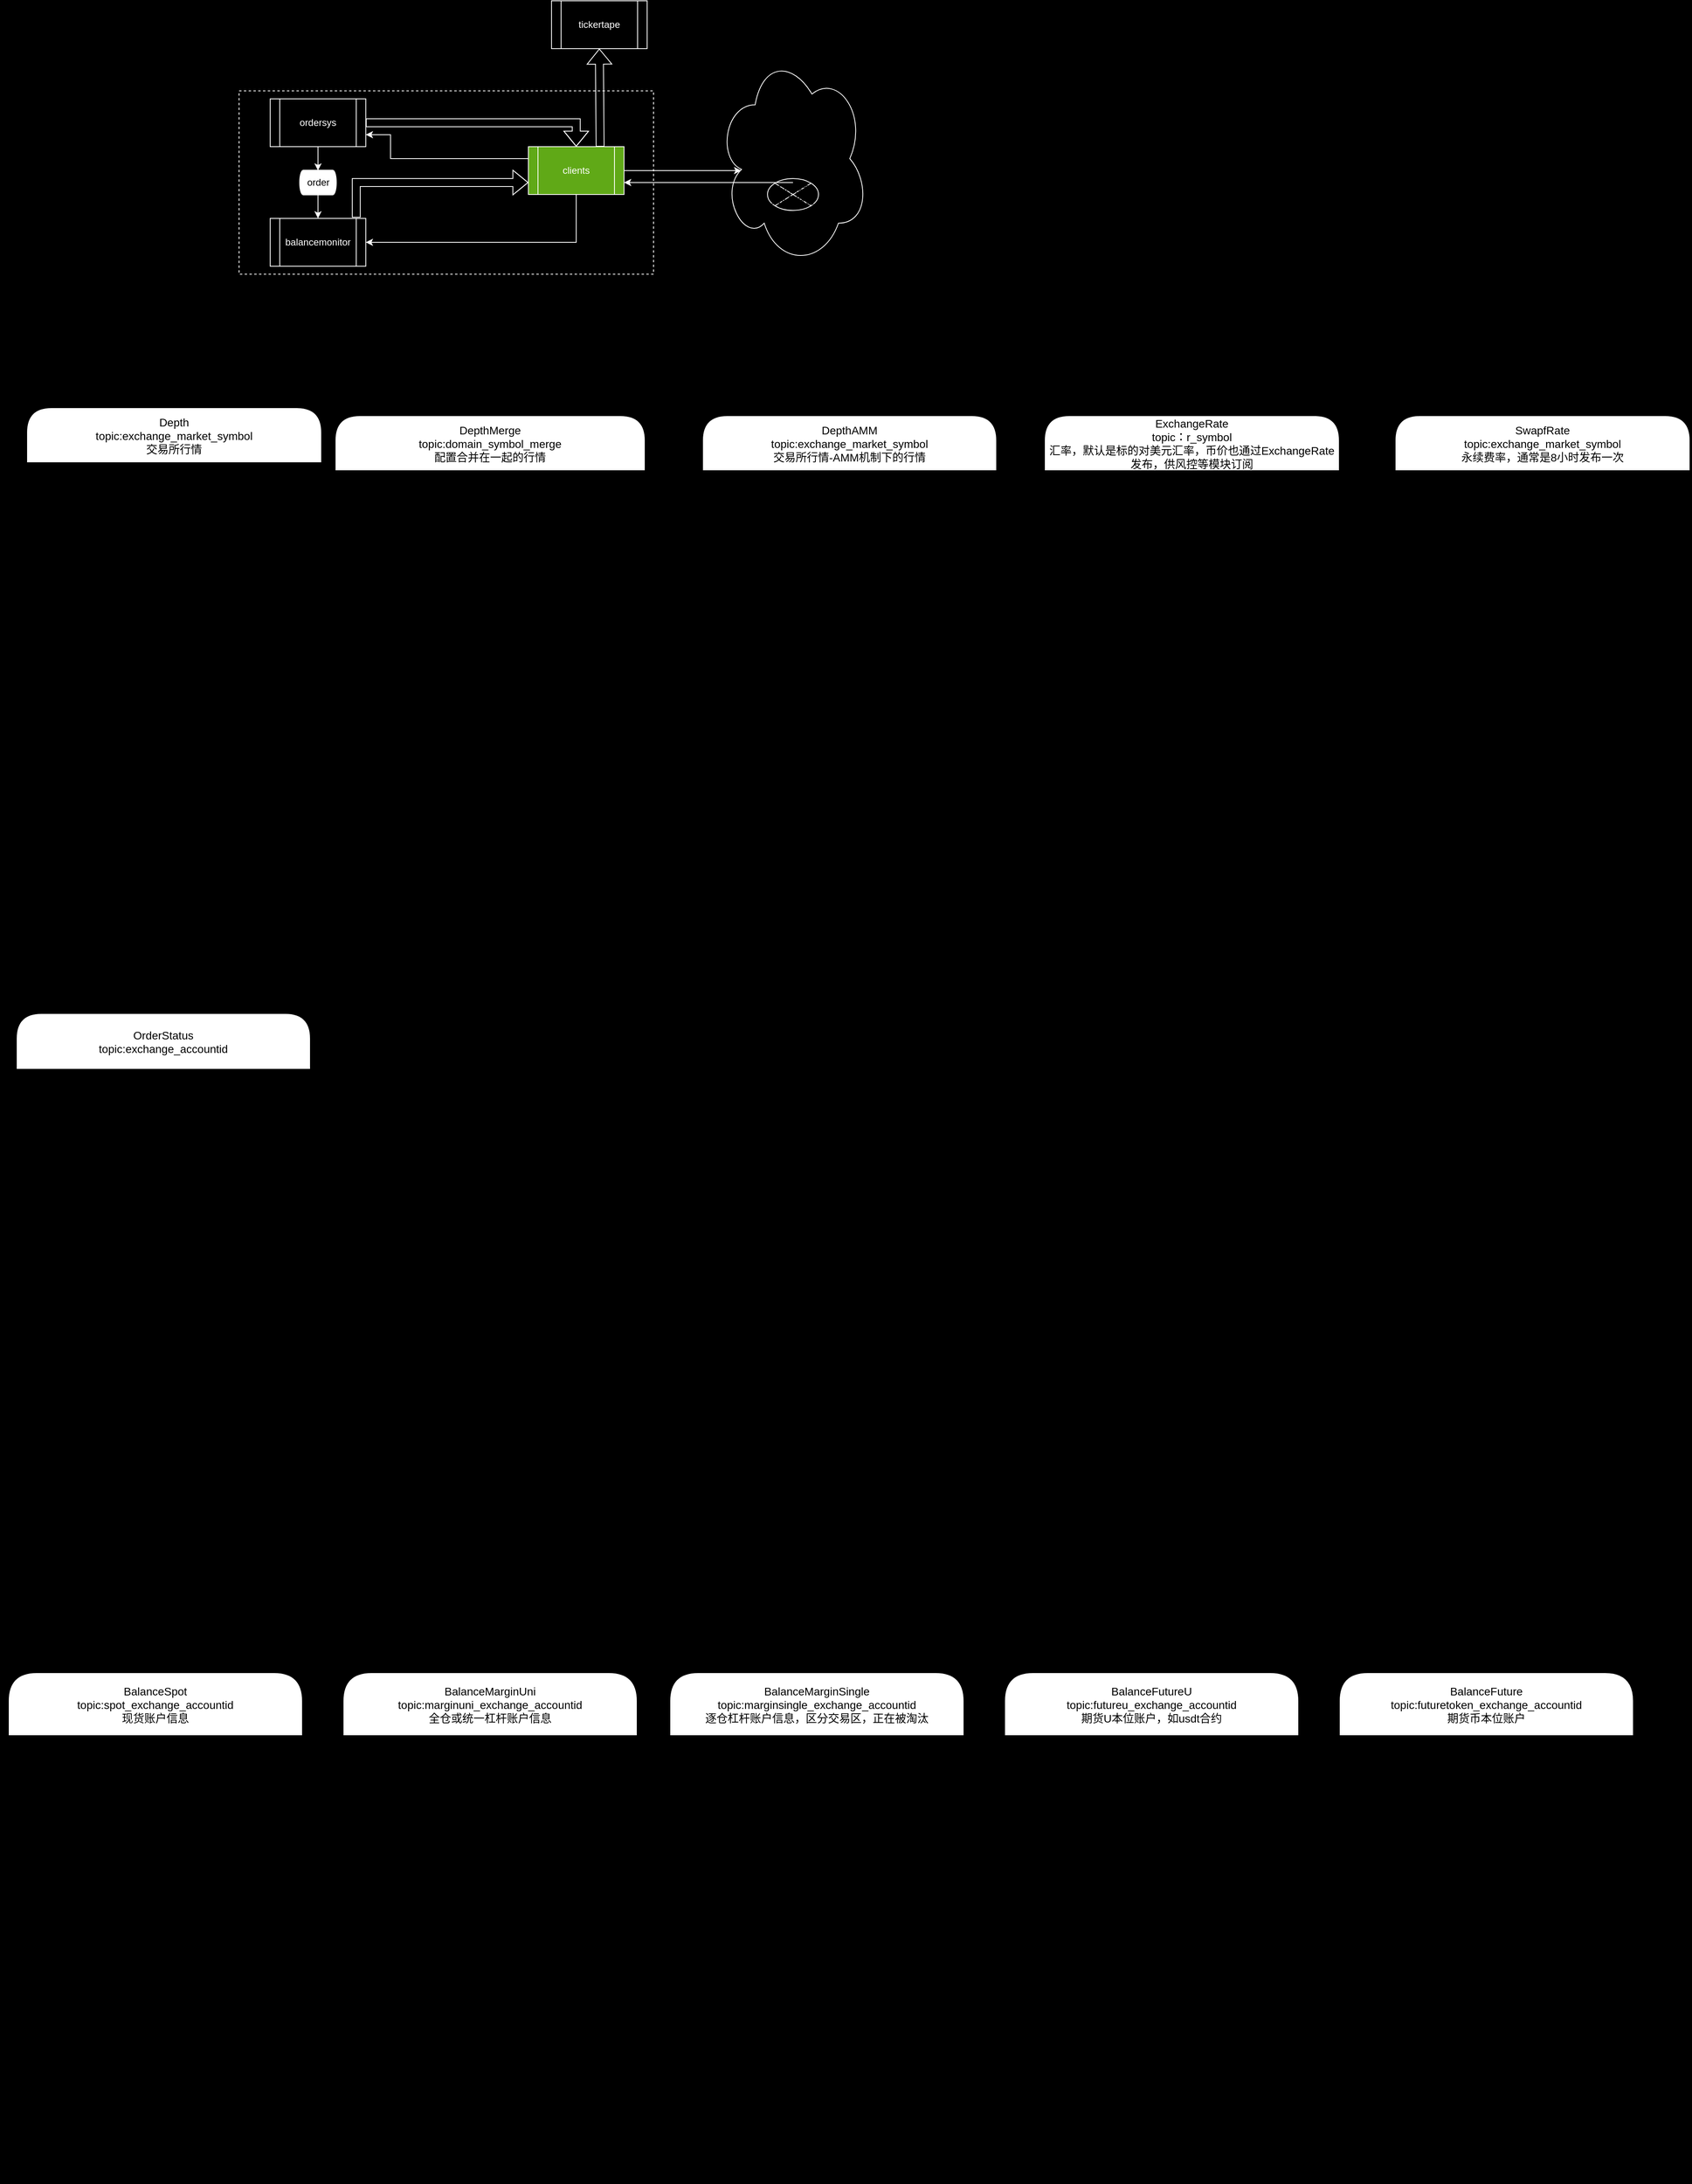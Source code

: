 <mxfile>
    <diagram id="3GsHudUVv5Gp4pXYADuH" name="第 1 页">
        <mxGraphModel dx="1799" dy="629" grid="1" gridSize="10" guides="1" tooltips="1" connect="1" arrows="1" fold="1" page="1" pageScale="1" pageWidth="827" pageHeight="1169" background="#000000" math="0" shadow="0">
            <root>
                <mxCell id="0"/>
                <mxCell id="1" parent="0"/>
                <mxCell id="2" value="" style="rounded=0;whiteSpace=wrap;html=1;dashed=1;fillColor=none;strokeColor=#FFFFFF;" parent="1" vertex="1">
                    <mxGeometry x="310" y="193" width="520" height="230" as="geometry"/>
                </mxCell>
                <mxCell id="12" value="tickertape" style="shape=process;whiteSpace=wrap;html=1;backgroundOutline=1;fillColor=none;fontColor=#ffffff;strokeColor=#FFFFFF;" parent="1" vertex="1">
                    <mxGeometry x="702" y="80" width="120" height="60" as="geometry"/>
                </mxCell>
                <mxCell id="13" style="edgeStyle=none;rounded=0;html=1;entryX=1;entryY=0.75;entryDx=0;entryDy=0;exitX=0.111;exitY=0.611;exitDx=0;exitDy=0;exitPerimeter=0;strokeColor=#FFFFFF;" parent="1" source="14" target="73" edge="1">
                    <mxGeometry relative="1" as="geometry">
                        <Array as="points">
                            <mxPoint x="1005" y="308"/>
                        </Array>
                    </mxGeometry>
                </mxCell>
                <mxCell id="14" value="CEX+DEX" style="ellipse;shape=cloud;whiteSpace=wrap;html=1;strokeColor=#FFFFFF;fillColor=none;" parent="1" vertex="1">
                    <mxGeometry x="910" y="143" width="190" height="270" as="geometry"/>
                </mxCell>
                <mxCell id="15" style="edgeStyle=orthogonalEdgeStyle;rounded=0;html=1;entryX=0.5;entryY=0;entryDx=0;entryDy=0;fontColor=#FFFFFF;shape=flexArrow;strokeColor=#FFFFFF;" parent="1" source="20" target="73" edge="1">
                    <mxGeometry relative="1" as="geometry">
                        <mxPoint x="676" y="233" as="targetPoint"/>
                    </mxGeometry>
                </mxCell>
                <mxCell id="18" style="edgeStyle=none;rounded=0;html=1;entryX=0.5;entryY=0;entryDx=0;entryDy=0;entryPerimeter=0;strokeColor=#FFFFFF;" parent="1" source="20" target="68" edge="1">
                    <mxGeometry relative="1" as="geometry"/>
                </mxCell>
                <mxCell id="20" value="ordersys" style="shape=process;whiteSpace=wrap;html=1;backgroundOutline=1;fillColor=none;fontColor=#ffffff;strokeColor=#FFFFFF;" parent="1" vertex="1">
                    <mxGeometry x="349" y="203" width="120" height="60" as="geometry"/>
                </mxCell>
                <mxCell id="21" style="edgeStyle=none;rounded=0;html=1;entryX=1;entryY=0.5;entryDx=0;entryDy=0;exitX=0.5;exitY=1;exitDx=0;exitDy=0;strokeColor=#FFFFFF;" parent="1" source="73" target="66" edge="1">
                    <mxGeometry relative="1" as="geometry">
                        <mxPoint x="676" y="383" as="sourcePoint"/>
                        <Array as="points">
                            <mxPoint x="733" y="383"/>
                        </Array>
                    </mxGeometry>
                </mxCell>
                <mxCell id="63" style="edgeStyle=none;rounded=0;html=1;entryX=0;entryY=0.75;entryDx=0;entryDy=0;exitX=0.9;exitY=-0.017;exitDx=0;exitDy=0;exitPerimeter=0;shape=flexArrow;strokeColor=#FFFFFF;" parent="1" source="66" target="73" edge="1">
                    <mxGeometry relative="1" as="geometry">
                        <mxPoint x="736" y="263" as="targetPoint"/>
                        <Array as="points">
                            <mxPoint x="457" y="308"/>
                            <mxPoint x="540" y="308"/>
                            <mxPoint x="630" y="308"/>
                        </Array>
                    </mxGeometry>
                </mxCell>
                <mxCell id="66" value="balancemonitor" style="shape=process;whiteSpace=wrap;html=1;backgroundOutline=1;fillColor=none;fontColor=#ffffff;strokeColor=#FFFFFF;" parent="1" vertex="1">
                    <mxGeometry x="349" y="353" width="120" height="60" as="geometry"/>
                </mxCell>
                <mxCell id="67" style="edgeStyle=none;rounded=0;html=1;strokeColor=#FFFFFF;" parent="1" source="68" target="66" edge="1">
                    <mxGeometry relative="1" as="geometry"/>
                </mxCell>
                <mxCell id="68" value="order" style="strokeWidth=2;html=1;shape=mxgraph.flowchart.direct_data;whiteSpace=wrap;rotation=0;strokeColor=#FFFFFF;" parent="1" vertex="1">
                    <mxGeometry x="386.5" y="293" width="45" height="30" as="geometry"/>
                </mxCell>
                <mxCell id="69" value="访问控制Api全局锁" style="shape=sumEllipse;perimeter=ellipsePerimeter;whiteSpace=wrap;html=1;backgroundOutline=1;fillColor=none;strokeColor=#FFFFFF;" parent="1" vertex="1">
                    <mxGeometry x="973" y="303" width="64" height="40" as="geometry"/>
                </mxCell>
                <mxCell id="70" style="edgeStyle=none;rounded=0;html=1;entryX=1;entryY=0.75;entryDx=0;entryDy=0;exitX=0;exitY=0.25;exitDx=0;exitDy=0;strokeColor=#FFFFFF;" parent="1" source="73" target="20" edge="1">
                    <mxGeometry relative="1" as="geometry">
                        <Array as="points">
                            <mxPoint x="590" y="278"/>
                            <mxPoint x="500" y="278"/>
                            <mxPoint x="500" y="248"/>
                        </Array>
                    </mxGeometry>
                </mxCell>
                <mxCell id="71" style="edgeStyle=none;rounded=0;html=1;strokeColor=#FFFFFF;" parent="1" source="73" edge="1">
                    <mxGeometry relative="1" as="geometry">
                        <mxPoint x="940" y="293" as="targetPoint"/>
                        <Array as="points">
                            <mxPoint x="910" y="293"/>
                        </Array>
                    </mxGeometry>
                </mxCell>
                <mxCell id="72" style="edgeStyle=none;rounded=0;html=1;entryX=0.5;entryY=1;entryDx=0;entryDy=0;exitX=0.75;exitY=0;exitDx=0;exitDy=0;shape=flexArrow;strokeColor=#FFFFFF;" parent="1" source="73" target="12" edge="1">
                    <mxGeometry relative="1" as="geometry">
                        <Array as="points"/>
                    </mxGeometry>
                </mxCell>
                <mxCell id="73" value="clients" style="shape=process;whiteSpace=wrap;html=1;backgroundOutline=1;fillColor=#60a917;fontColor=#ffffff;strokeColor=#FFFFFF;" parent="1" vertex="1">
                    <mxGeometry x="673" y="263" width="120" height="60" as="geometry"/>
                </mxCell>
                <mxCell id="74" value="&lt;h1&gt;行情数据结构&lt;/h1&gt;&lt;p&gt;Depth&amp;nbsp; &amp;nbsp;&amp;nbsp;&lt;span&gt;DepthMerge&amp;nbsp; &amp;nbsp;&amp;nbsp;&lt;/span&gt;&lt;span&gt;汇率&amp;nbsp; &amp;nbsp; 币价&amp;nbsp; &amp;nbsp; 资金费率&lt;/span&gt;&lt;/p&gt;&lt;p&gt;&lt;br&gt;&lt;/p&gt;" style="text;html=1;strokeColor=none;fillColor=none;spacing=5;spacingTop=-20;whiteSpace=wrap;overflow=hidden;rounded=0;" vertex="1" parent="1">
                    <mxGeometry x="50" y="470" width="370" height="120" as="geometry"/>
                </mxCell>
                <mxCell id="75" value="&lt;h1&gt;交易相关&lt;/h1&gt;&lt;p&gt;order_status&lt;/p&gt;&lt;p&gt;&lt;br&gt;&lt;/p&gt;" style="text;html=1;strokeColor=none;fillColor=none;spacing=5;spacingTop=-20;whiteSpace=wrap;overflow=hidden;rounded=0;" vertex="1" parent="1">
                    <mxGeometry x="43" y="1220" width="370" height="120" as="geometry"/>
                </mxCell>
                <mxCell id="76" value="&lt;h1&gt;balance相关&lt;/h1&gt;&lt;p&gt;现货balance&amp;nbsp; &amp;nbsp;杠杆balance&amp;nbsp; &amp;nbsp; 币本位期货balance&amp;nbsp; &amp;nbsp; U本位期货balance&amp;nbsp; &amp;nbsp;&amp;nbsp;&lt;/p&gt;&lt;p&gt;&lt;br&gt;&lt;/p&gt;" style="text;html=1;strokeColor=none;fillColor=none;spacing=5;spacingTop=-20;whiteSpace=wrap;overflow=hidden;rounded=0;" vertex="1" parent="1">
                    <mxGeometry x="10" y="2030" width="490" height="120" as="geometry"/>
                </mxCell>
                <mxCell id="77" value="Depth&#10;topic:exchange_market_symbol&#10;交易所行情" style="swimlane;childLayout=stackLayout;horizontal=1;startSize=70;horizontalStack=0;rounded=1;fontSize=14;fontStyle=0;strokeWidth=2;resizeParent=0;resizeLast=1;shadow=0;dashed=0;align=center;" vertex="1" parent="1">
                    <mxGeometry x="43" y="590" width="371" height="400" as="geometry"/>
                </mxCell>
                <mxCell id="78" value="topic命名规则：交易所_market_symbol &#10;        如binance_weekfuture_btc/usd&#10;&#10;market：交易区，分spot、swap、future、option&#10;symbol：交易标的&#10;time_receive：获得数据的时间，最好是交易所时间，否则是收到数据&#10;    的第一时间，timestamp&#10;time_op：完成逻辑处理后的时间 timestamp&#10;bids:&#10;  [&#10;    {price:, amount:},&#10;    {price:, amount:},&#10;  ]&#10;asks:&#10;  [&#10;    ...&#10;  ]&#10;check_info：{} 和交易所进行校验的信息，该信息可以不需要发布，&#10;    订阅者不关心" style="align=left;strokeColor=none;fillColor=none;spacingLeft=4;fontSize=12;verticalAlign=top;resizable=0;rotatable=0;part=1;" vertex="1" parent="77">
                    <mxGeometry y="70" width="371" height="330" as="geometry"/>
                </mxCell>
                <mxCell id="79" value="DepthMerge&#10;topic:domain_symbol_merge&#10;配置合并在一起的行情" style="swimlane;childLayout=stackLayout;horizontal=1;startSize=70;horizontalStack=0;rounded=1;fontSize=14;fontStyle=0;strokeWidth=2;resizeParent=0;resizeLast=1;shadow=0;dashed=0;align=center;" vertex="1" parent="1">
                    <mxGeometry x="430" y="600" width="390" height="530" as="geometry"/>
                </mxCell>
                <mxCell id="80" value="topic命名规则：domain是合并区&#10;        如CEX DEX CEX_binance_huobi等&#10;&#10;market：交易区，分spot、swap、future、option&#10;symbol：交易标的&#10;time_receive：获得数据的时间，最好是交易所时间，否则是收到数据&#10;    的第一时间，timestamp&#10;time_op：完成逻辑处理后的时间 timestamp&#10;bids：&#10;  [&#10;    { &#10;      price：本块整合后的均价，&#10;      amount：本块整合后的amount总量，&#10;      price_avg: &#10;      amount_sum：&#10;      amounts:&#10;        [&#10;          {exchange:&#10;          path:&#10;            [&#10;               {&quot;price&quot;:,  &quot;amount&quot;:  &quot;symbol&quot;: }&#10;               ...&#10;            ]}&#10;           ...&#10;        ]&#10;    }&#10;  ]&#10;asks:&#10;  [&#10;      ...&#10;  ]&#10;" style="align=left;strokeColor=none;fillColor=none;spacingLeft=4;fontSize=12;verticalAlign=top;resizable=0;rotatable=0;part=1;" vertex="1" parent="79">
                    <mxGeometry y="70" width="390" height="460" as="geometry"/>
                </mxCell>
                <mxCell id="81" value="ExchangeRate&#10;topic：r_symbol&#10;汇率，默认是标的对美元汇率，币价也通过ExchangeRate&#10;发布，供风控等模块订阅" style="swimlane;childLayout=stackLayout;horizontal=1;startSize=70;horizontalStack=0;rounded=1;fontSize=14;fontStyle=0;strokeWidth=2;resizeParent=0;resizeLast=1;shadow=0;dashed=0;align=center;" vertex="1" parent="1">
                    <mxGeometry x="1320" y="600" width="371" height="240" as="geometry"/>
                </mxCell>
                <mxCell id="82" value="topic命名规则：r_汇率的标的，或token的usdt交易区&#10; 如r_jpy/usd  r_usdt/usd  r_btc/usdt&#10;&#10;price:&#10;    汇率内容&#10;price_bid: 盘口买一价&#10;price_ask: 盘口卖一价&#10;time_receive：获得数据的时间，最好是交易所时间，&#10;    否则是接收的时间&#10;time_op:&#10;    完成逻辑处理的时间timestamp" style="align=left;strokeColor=none;fillColor=none;spacingLeft=4;fontSize=12;verticalAlign=top;resizable=0;rotatable=0;part=1;" vertex="1" parent="81">
                    <mxGeometry y="70" width="371" height="170" as="geometry"/>
                </mxCell>
                <mxCell id="83" value="SwapfRate&#10;topic:exchange_market_symbol&#10;永续费率，通常是8小时发布一次" style="swimlane;childLayout=stackLayout;horizontal=1;startSize=70;horizontalStack=0;rounded=1;fontSize=14;fontStyle=0;strokeWidth=2;resizeParent=0;resizeLast=1;shadow=0;dashed=0;align=center;" vertex="1" parent="1">
                    <mxGeometry x="1760" y="600" width="371" height="240" as="geometry">
                        <mxRectangle x="428.5" y="900" width="240" height="70" as="alternateBounds"/>
                    </mxGeometry>
                </mxCell>
                <mxCell id="84" value="topic命名规则：交易所_market_symbol&#10;    如：binance_forever_btc/usd&#10;&#10;price:&#10;    汇率内容&#10;price_bid: 盘口买一价&#10;price_ask: 盘口卖一价&#10;time_receive：获得数据的时间，最好是交易所时间，&#10;    否则是接收的时间&#10;time_op:&#10;    完成逻辑处理的时间timestamp" style="align=left;strokeColor=none;fillColor=none;spacingLeft=4;fontSize=12;verticalAlign=top;resizable=0;rotatable=0;part=1;" vertex="1" parent="83">
                    <mxGeometry y="70" width="371" height="170" as="geometry"/>
                </mxCell>
                <mxCell id="85" value="DepthAMM&#10;topic:exchange_market_symbol&#10;交易所行情-AMM机制下的行情" style="swimlane;childLayout=stackLayout;horizontal=1;startSize=70;horizontalStack=0;rounded=1;fontSize=14;fontStyle=0;strokeWidth=2;resizeParent=0;resizeLast=1;shadow=0;dashed=0;align=center;" vertex="1" parent="1">
                    <mxGeometry x="891" y="600" width="370" height="310" as="geometry"/>
                </mxCell>
                <mxCell id="86" value="topic命名规则：交易所_market_symbol &#10;        如bscmdex_weth/usdt&#10;&#10;symbol：交易标的&#10;token_0:交易标的在amm-pool里的reserve0&#10;token_1:交易标的在amm-pool里的reserve1&#10;reserve0:reserver0的资产量&#10;reserver1:reserver1的资产量&#10;block_num:块编号（即块高度）&#10;time_receive：获得数据的时间，timestamp&#10;time_block：出块时间&#10;time_op：完成逻辑处理后的时间 timestamp&#10;&#10;check_info：{} 和交易所进行校验的信息，该信息可以不需要发布，&#10;    订阅者不关心" style="align=left;strokeColor=none;fillColor=none;spacingLeft=4;fontSize=12;verticalAlign=top;resizable=0;rotatable=0;part=1;" vertex="1" parent="85">
                    <mxGeometry y="70" width="370" height="240" as="geometry"/>
                </mxCell>
                <mxCell id="87" value="BalanceSpot&#10;topic:spot_exchange_accountid&#10;现货账户信息" style="swimlane;childLayout=stackLayout;horizontal=1;startSize=80;horizontalStack=0;rounded=1;fontSize=14;fontStyle=0;strokeWidth=2;resizeParent=0;resizeLast=1;shadow=0;dashed=0;align=center;" vertex="1" parent="1">
                    <mxGeometry x="20" y="2177" width="370" height="470" as="geometry"/>
                </mxCell>
                <mxCell id="88" value="topic命名规则：balance类型_交易所_accountid&#10;&#10;uni_netasset: 统一账户的总资产&#10;uni_liability:  统一账户的总负债&#10;uni_risk_rate：统一账户的总风险率&#10;time_last_update:最新更新时间&#10;&#10;#账户都只收录价值绝对值超过100美金的资产，去掉小额&#10;spot:现货账户，记录着每种资产的数量&#10;  {&#10;    token1:amount1&#10;    ...&#10;  }&#10;fronzen：现货冻结资产，现货交易区挂单或提币会有冻结&#10;  {&#10;    token1:amount1&#10;    ...&#10;  }&#10;spot_available: 考虑了对冲预期消耗的资产，下单后、订单取消或&#10;                         完成，都要进行相应更新，某个token没有订单时，&#10;                         其amount应该和spot的完全一样&#10;  {&#10;    token1:amount1&#10;    ...&#10;  }" style="align=left;strokeColor=none;fillColor=none;spacingLeft=4;fontSize=12;verticalAlign=top;resizable=0;rotatable=0;part=1;" vertex="1" parent="87">
                    <mxGeometry y="80" width="370" height="390" as="geometry"/>
                </mxCell>
                <mxCell id="89" value="BalanceMarginSingle&#10;topic:marginsingle_exchange_accountid&#10;逐仓杠杆账户信息，区分交易区，正在被淘汰" style="swimlane;childLayout=stackLayout;horizontal=1;startSize=80;horizontalStack=0;rounded=1;fontSize=14;fontStyle=0;strokeWidth=2;resizeParent=0;resizeLast=1;shadow=0;dashed=0;align=center;" vertex="1" parent="1">
                    <mxGeometry x="850" y="2177" width="370" height="630" as="geometry"/>
                </mxCell>
                <mxCell id="90" value="topic命名规则：balance类型_交易所_accountid&#10;&#10;time_last_update:最新更新时间&#10;margin:杠杆账户 每个交易对下每种资产的数量&#10;  {&#10;    symbol:{&#10;        token0:amount0,   &#10;        token1:amount1      &#10;      }&#10;    ...&#10;  }&#10;margin_frozen: 杠杆账户 每个交易对下下单冻结资产数量&#10;  {&#10;    symbol:{&#10;        token0:amount0,   &#10;        token1:amount1      &#10;      }&#10;    ...&#10;  }&#10;margin_loan: 杠杆账户 每个交易对下借贷资产数量，结合&#10;                      margin_frozen margin能计算出风险率&#10;  {&#10;    symbol:{&#10;        token0_loan:amount0, 已借贷量  &#10;        token0_available:amount0  还可借贷的量&#10;        token1_loan:amount1, 已借贷量  &#10;        token1_available:amount1  还可借贷的量&#10;        risk_rate:风险率&#10;      }&#10;    ...&#10;  }&#10;margin_available: 考虑了对冲预期消耗的资产，下单后、订单取消或&#10;                         完成，都要进行相应更新，某个token没有订单时，&#10;                         其amount应该和margin的完全一样&#10;  {&#10;    token1:amount1&#10;    ...&#10;  }" style="align=left;strokeColor=none;fillColor=none;spacingLeft=4;fontSize=12;verticalAlign=top;resizable=0;rotatable=0;part=1;" vertex="1" parent="89">
                    <mxGeometry y="80" width="370" height="550" as="geometry"/>
                </mxCell>
                <mxCell id="91" value="BalanceMarginUni&#10;topic:marginuni_exchange_accountid&#10;全仓或统一杠杆账户信息" style="swimlane;childLayout=stackLayout;horizontal=1;startSize=80;horizontalStack=0;rounded=1;fontSize=14;fontStyle=0;strokeWidth=2;resizeParent=0;resizeLast=1;shadow=0;dashed=0;align=center;" vertex="1" parent="1">
                    <mxGeometry x="440" y="2177" width="370" height="510" as="geometry"/>
                </mxCell>
                <mxCell id="92" value="topic命名规则：balance类型_交易所_accountid&#10;&#10;time_last_update:最新更新时间&#10;risk_rate:风险率 全账户的统一杠杆率&#10;&#10;margin:杠杆账户 每个token的数量，不区分交易区&#10;  {&#10;    token:amount&#10;    ...&#10;  }&#10;frozen: 杠杆账户 每个token的下单冻结资产，不区分交易区&#10;  {&#10;    btc:amount&#10;    ...&#10;  }&#10;loan: 杠杆账户 每个token的杠杆借贷，结合&#10;                      margin_frozen margin能计算出风险率&#10;  {&#10;    btc_loan:amount1 已借贷量，负数&#10;    btc_loan_available:amount_available 还可借贷的量，正数&#10;    ...&#10;  }&#10;margin_available: 考虑了对冲预期消耗的资产，下单后、订单取消或&#10;                         完成，都要进行相应更新，某个token没有订单时，&#10;                         其amount应该和margin的完全一样&#10;  {&#10;    token1:amount1&#10;    ...&#10;  }&#10;&#10;" style="align=left;strokeColor=none;fillColor=none;spacingLeft=4;fontSize=12;verticalAlign=top;resizable=0;rotatable=0;part=1;" vertex="1" parent="91">
                    <mxGeometry y="80" width="370" height="430" as="geometry"/>
                </mxCell>
                <mxCell id="93" value="BalanceFutureU&#10;topic:futureu_exchange_accountid&#10;期货U本位账户，如usdt合约" style="swimlane;childLayout=stackLayout;horizontal=1;startSize=80;horizontalStack=0;rounded=1;fontSize=14;fontStyle=0;strokeWidth=2;resizeParent=0;resizeLast=1;shadow=0;dashed=0;align=center;" vertex="1" parent="1">
                    <mxGeometry x="1270" y="2177" width="370" height="640" as="geometry"/>
                </mxCell>
                <mxCell id="94" value="topic命名规则：balance类型_交易所_accountid&#10;&#10;time_last_update:最新更新时间&#10;&#10;账户整体信息&#10;rights: 账户权益&#10;profit：已实现盈利，仓位有亏损且结算后为负数，有盈利为正&#10;unprofit:未实现盈利，未结算的盈亏&#10;crose_wallet_balance:跨账户资产（其他交易区）&#10;max_withdraw_amount:最多可以转走的U的数量，必须维持一定比&#10;                                      例，否则会被强制卖掉富裕资产导致币不平&#10;used_usdt:&#10;usdt_available:&#10;position_total:总仓位&#10;risk_total：总风险率&#10;&#10;furture:期货账户 资产价值非小额才有值&#10;  {&#10;    symbol:{&#10;      token0:amount0，当前账户中的token0数量，即开出来但未转&#10;                                    走资产&#10;      token0_position:amount00，token0的仓位，负数为空仓量&#10;      token1:aount1,&#10;      token1_position:amount11，&#10;      rights:账户权益 代表我们的资产&#10;      profit：已实现盈利&#10;      unprofit 未实现盈利&#10;    }&#10;    ...&#10;  }&#10;frozen：下单中冻结的资产&#10;{&#10;    symbol:{&#10;      token0:amount0，&#10;      token1:aount1,&#10;    }&#10;    ...&#10;}&#10;&#10;" style="align=left;strokeColor=none;fillColor=none;spacingLeft=4;fontSize=12;verticalAlign=top;resizable=0;rotatable=0;part=1;" vertex="1" parent="93">
                    <mxGeometry y="80" width="370" height="560" as="geometry"/>
                </mxCell>
                <mxCell id="95" value="BalanceFuture&#10;topic:futuretoken_exchange_accountid&#10;期货币本位账户" style="swimlane;childLayout=stackLayout;horizontal=1;startSize=80;horizontalStack=0;rounded=1;fontSize=14;fontStyle=0;strokeWidth=2;resizeParent=0;resizeLast=1;shadow=0;dashed=0;align=center;" vertex="1" parent="1">
                    <mxGeometry x="1690" y="2177" width="370" height="470" as="geometry"/>
                </mxCell>
                <mxCell id="96" value="topic命名规则：balance类型_交易所_accountid&#10;&#10;time_last_update:最新更新时间&#10;&#10;furture:期货账户 资产价值非小额才有值&#10;  {&#10;    symbol:{  不同的期限合约，在这里区分，如thisweek quarter等&#10;      token0:amount0，当前账户中的token0数量，即开出来但未转&#10;                                    走资产&#10;      token0_position:amount00，token0的仓位，负数为空仓量&#10;      token1:aount1,&#10;      token1_position:amount11，&#10;      rights:账户权益 代表我们的资产&#10;      profit：已实现盈利&#10;      unprofit 未实现盈利&#10;    }&#10;    ...&#10;  }&#10;frozen：下单中冻结的资产&#10;{&#10;    symbol:{&#10;      token0:amount0，&#10;      token1:aount1,&#10;    }&#10;    ...&#10;}" style="align=left;strokeColor=none;fillColor=none;spacingLeft=4;fontSize=12;verticalAlign=top;resizable=0;rotatable=0;part=1;" vertex="1" parent="95">
                    <mxGeometry y="80" width="370" height="390" as="geometry"/>
                </mxCell>
                <mxCell id="97" value="OrderStatus&#10;topic:exchange_accountid" style="swimlane;childLayout=stackLayout;horizontal=1;startSize=71;horizontalStack=0;rounded=1;fontSize=14;fontStyle=0;strokeWidth=2;resizeParent=0;resizeLast=1;shadow=0;dashed=0;align=center;" vertex="1" parent="1">
                    <mxGeometry x="30" y="1350" width="370" height="591" as="geometry"/>
                </mxCell>
                <mxCell id="98" value="id&#10;   DeepTrading自维护ID，由策略产生，自增&#10;type:&#10;   订单类型，支持订单：&#10;        下交易单；取消交易单；转账提币；内部划转；借贷；还款&#10;&#10;更新部分才推：&#10;data:&#10;  {&#10;    #1 下单后订单发给DEX CEX，得到id_ex和下单时间&#10;    id_ex:下单后产生的ID&#10;    time_place:订单下单时间，即交易系统下单时间&#10;    #2 交易所回报状态-open&#10;    time_place_first_report：订单首次回报状态时间&#10;    status：open&#10;    #3 订单部分成交 这时，策略就可以开始对部分成交的对冲&#10;    time_filled_first：订单成交时间（部分成交时首次成交时间）&#10;    amount_filled:实际成交量（累计部分成交）&#10;    order_receipts:&#10;          &quot;[{}]&quot; 下单后交易所返回的原始信息，尽量都保存&#10;    #4 订单完成  提币操作需要持续跟踪目的地的上账情况&#10;    time_finish：订单最终完结时间（含最总cancel）&#10;    status：filled  策略开始计算成交信息（amount_filled price_filled）&#10;               并发出全部的对冲单&#10;    order_receipts:&#10;          &quot;[{}]&quot; 下单后交易所返回的原始信息，尽量都保存&#10;    #5 订单取消&#10;    status: 订单状态 cancel&#10;    time_finish：订单最终完结时间（含最总cancel）&#10;&#10;    msg:必要的辅助case分析的文字信息&#10;  }&#10;" style="align=left;strokeColor=none;fillColor=none;spacingLeft=4;fontSize=12;verticalAlign=top;resizable=0;rotatable=0;part=1;" vertex="1" parent="97">
                    <mxGeometry y="71" width="370" height="520" as="geometry"/>
                </mxCell>
            </root>
        </mxGraphModel>
    </diagram>
</mxfile>